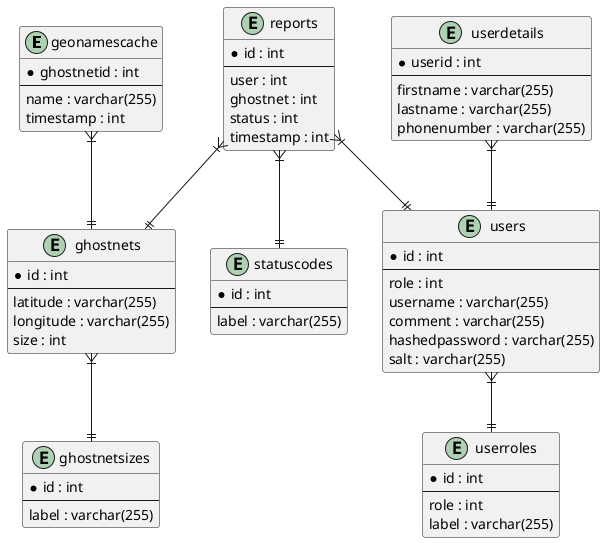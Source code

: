 
@startuml

entity geonamescache {
  * ghostnetid : int
  --
  name : varchar(255)
  timestamp : int
}

entity ghostnets {
  * id : int
  --
  latitude : varchar(255)
  longitude : varchar(255)
  size : int
}

entity ghostnetsizes {
  * id : int
  --
  label : varchar(255)
}

entity reports {
  * id : int
  --
  user : int
  ghostnet : int
  status : int
  timestamp : int
}

entity statuscodes {
  * id : int
  --
  label : varchar(255)
}

entity userdetails {
  * userid : int
  --
  firstname : varchar(255)
  lastname : varchar(255)
  phonenumber : varchar(255)
}

entity userroles {
  * id : int
  --
  role : int
  label : varchar(255)
}

entity users {
  * id : int
  --
  role : int
  username : varchar(255)
  comment : varchar(255)
  hashedpassword : varchar(255)
  salt : varchar(255)
}

geonamescache }|--|| ghostnets
ghostnets }|--|| ghostnetsizes
reports }|--|| users
reports }|--|| ghostnets
reports }|--|| statuscodes
userdetails }|--|| users
users }|--|| userroles

@enduml
